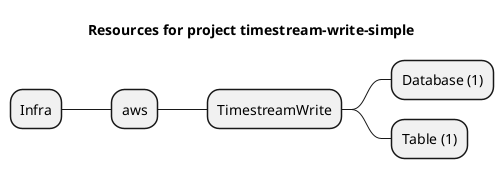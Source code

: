 @startmindmap
title Resources for project timestream-write-simple
skinparam monochrome true
+ Infra
++ aws
+++ TimestreamWrite
++++ Database (1)
++++ Table (1)
@endmindmap